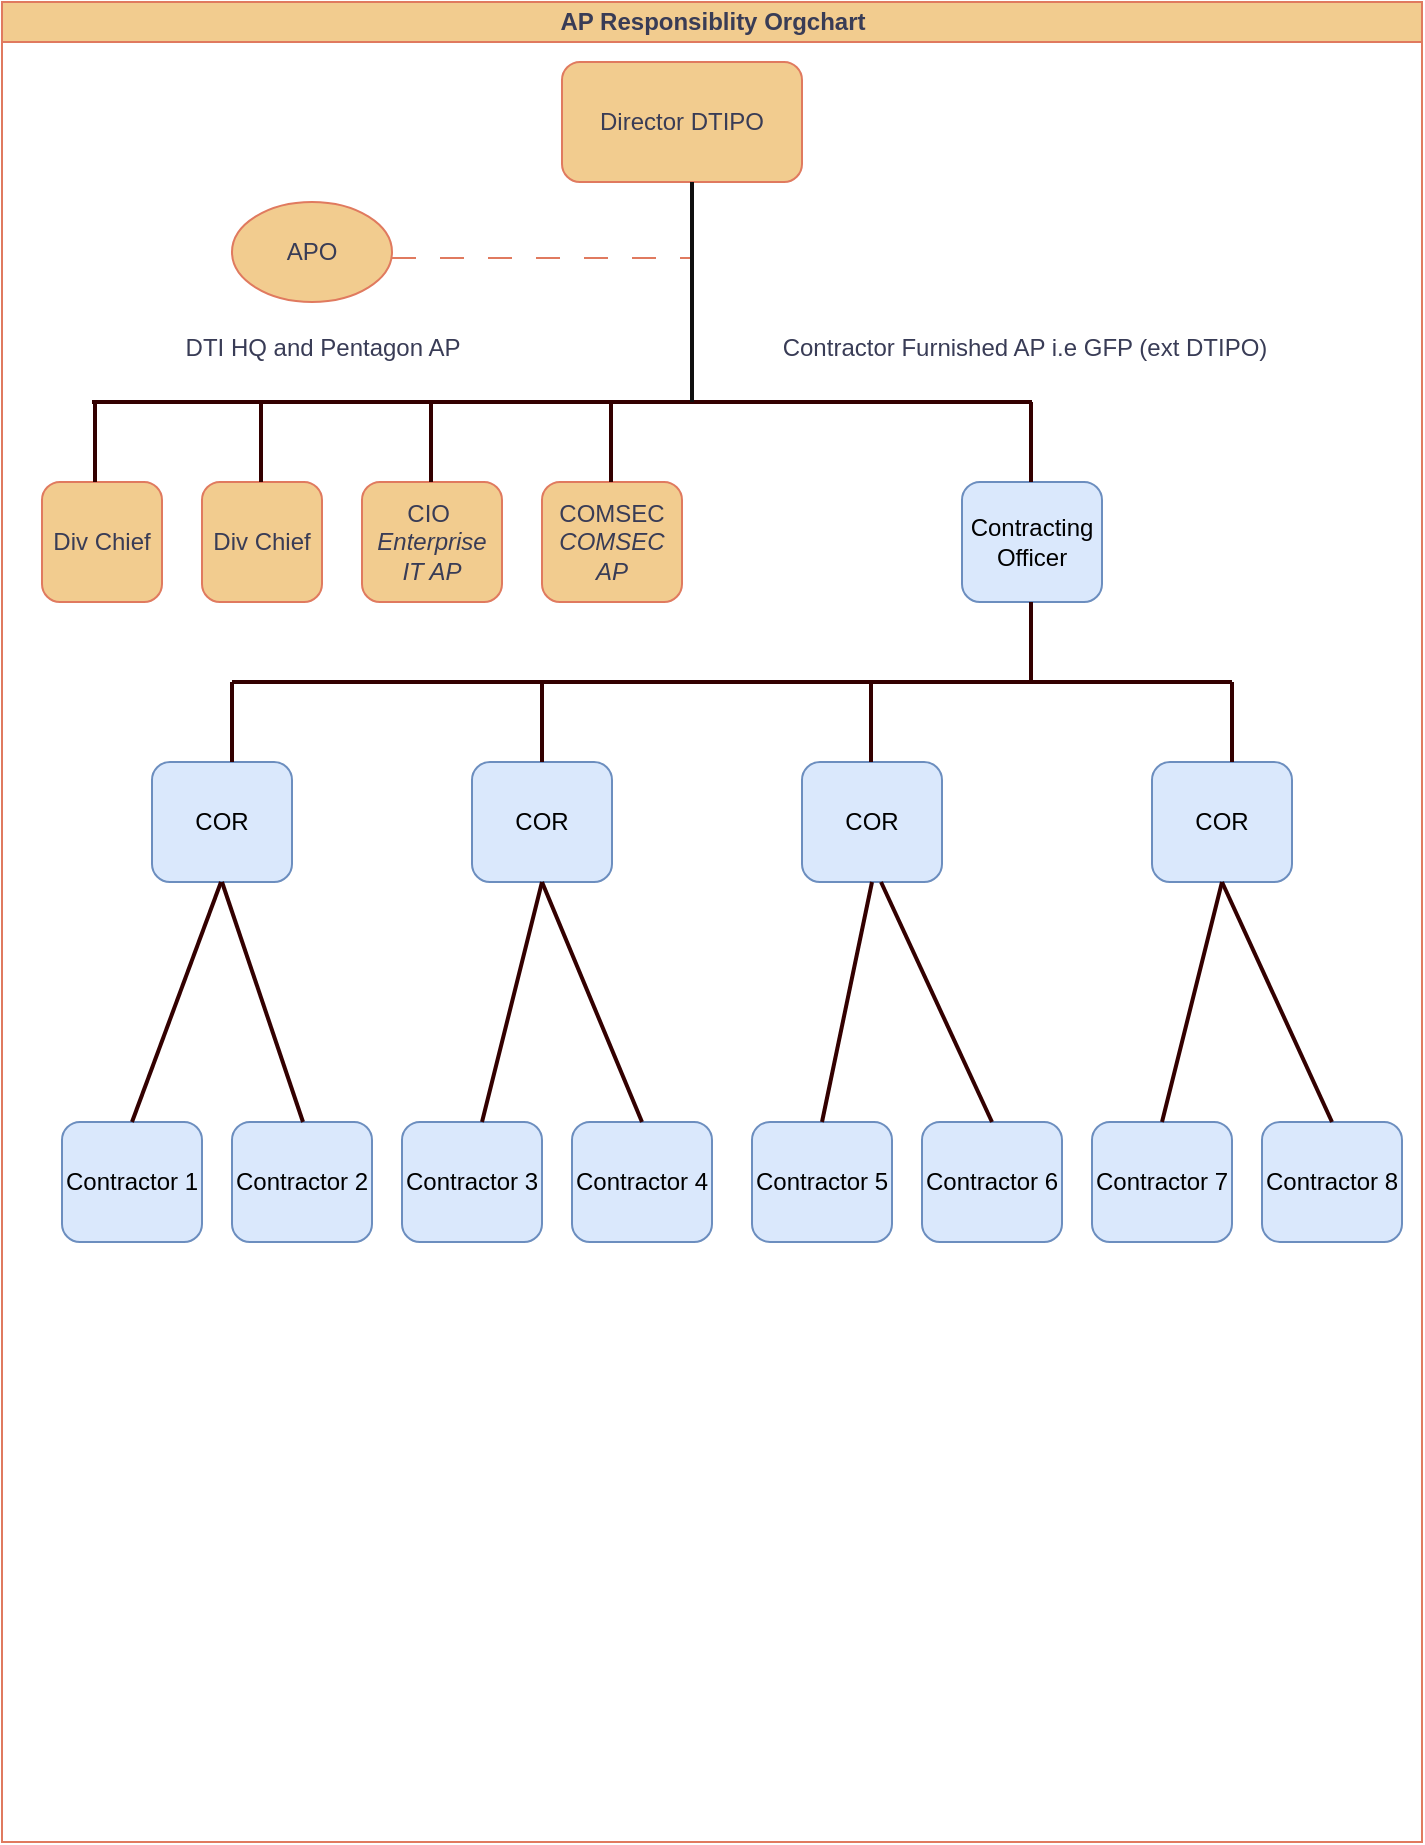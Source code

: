<mxfile version="22.0.4" type="github">
  <diagram id="prtHgNgQTEPvFCAcTncT" name="Page-1">
    <mxGraphModel dx="2074" dy="1114" grid="1" gridSize="10" guides="1" tooltips="1" connect="1" arrows="1" fold="1" page="1" pageScale="1" pageWidth="827" pageHeight="1169" math="0" shadow="0">
      <root>
        <mxCell id="0" />
        <mxCell id="1" parent="0" />
        <mxCell id="dNxyNK7c78bLwvsdeMH5-11" value="AP Responsiblity Orgchart" style="swimlane;html=1;startSize=20;horizontal=1;containerType=tree;glass=0;labelBackgroundColor=none;fillColor=#F2CC8F;strokeColor=#E07A5F;fontColor=#393C56;" parent="1" vertex="1">
          <mxGeometry x="45" y="80" width="710" height="920" as="geometry" />
        </mxCell>
        <mxCell id="dzPAx5SlECVa3Kq1UbUI-2" value="Director DTIPO" style="rounded=1;whiteSpace=wrap;html=1;labelBackgroundColor=none;fillColor=#F2CC8F;strokeColor=#E07A5F;fontColor=#393C56;" vertex="1" parent="dNxyNK7c78bLwvsdeMH5-11">
          <mxGeometry x="280" y="30" width="120" height="60" as="geometry" />
        </mxCell>
        <mxCell id="dzPAx5SlECVa3Kq1UbUI-3" value="Div Chief" style="rounded=1;whiteSpace=wrap;html=1;labelBackgroundColor=none;fillColor=#F2CC8F;strokeColor=#E07A5F;fontColor=#393C56;" vertex="1" parent="dNxyNK7c78bLwvsdeMH5-11">
          <mxGeometry x="20" y="240" width="60" height="60" as="geometry" />
        </mxCell>
        <mxCell id="dzPAx5SlECVa3Kq1UbUI-4" value="Div Chief" style="rounded=1;whiteSpace=wrap;html=1;labelBackgroundColor=none;fillColor=#F2CC8F;strokeColor=#E07A5F;fontColor=#393C56;" vertex="1" parent="dNxyNK7c78bLwvsdeMH5-11">
          <mxGeometry x="100" y="240" width="60" height="60" as="geometry" />
        </mxCell>
        <mxCell id="dzPAx5SlECVa3Kq1UbUI-5" value="CIO&amp;nbsp;&lt;br&gt;&lt;i&gt;Enterprise IT AP&lt;/i&gt;" style="rounded=1;whiteSpace=wrap;html=1;labelBackgroundColor=none;fillColor=#F2CC8F;strokeColor=#E07A5F;fontColor=#393C56;" vertex="1" parent="dNxyNK7c78bLwvsdeMH5-11">
          <mxGeometry x="180" y="240" width="70" height="60" as="geometry" />
        </mxCell>
        <mxCell id="dzPAx5SlECVa3Kq1UbUI-7" value="COMSEC&lt;br&gt;&lt;i&gt;COMSEC AP&lt;/i&gt;" style="rounded=1;whiteSpace=wrap;html=1;labelBackgroundColor=none;fillColor=#F2CC8F;strokeColor=#E07A5F;fontColor=#393C56;" vertex="1" parent="dNxyNK7c78bLwvsdeMH5-11">
          <mxGeometry x="270" y="240" width="70" height="60" as="geometry" />
        </mxCell>
        <mxCell id="dzPAx5SlECVa3Kq1UbUI-8" value="Contracting Officer" style="rounded=1;whiteSpace=wrap;html=1;labelBackgroundColor=none;fillColor=#dae8fc;strokeColor=#6c8ebf;" vertex="1" parent="dNxyNK7c78bLwvsdeMH5-11">
          <mxGeometry x="480" y="240" width="70" height="60" as="geometry" />
        </mxCell>
        <mxCell id="dzPAx5SlECVa3Kq1UbUI-11" value="" style="endArrow=none;html=1;rounded=0;strokeWidth=2;labelBackgroundColor=none;strokeColor=#330000;fontColor=default;" edge="1" parent="dNxyNK7c78bLwvsdeMH5-11">
          <mxGeometry width="50" height="50" relative="1" as="geometry">
            <mxPoint x="45" y="200" as="sourcePoint" />
            <mxPoint x="515" y="200" as="targetPoint" />
            <Array as="points">
              <mxPoint x="110" y="200" />
            </Array>
          </mxGeometry>
        </mxCell>
        <mxCell id="dzPAx5SlECVa3Kq1UbUI-12" value="APO" style="ellipse;whiteSpace=wrap;html=1;labelBackgroundColor=none;fillColor=#F2CC8F;strokeColor=#E07A5F;fontColor=#393C56;" vertex="1" parent="dNxyNK7c78bLwvsdeMH5-11">
          <mxGeometry x="115" y="100" width="80" height="50" as="geometry" />
        </mxCell>
        <mxCell id="dzPAx5SlECVa3Kq1UbUI-14" value="" style="endArrow=none;html=1;rounded=0;dashed=1;dashPattern=12 12;labelBackgroundColor=none;strokeColor=#E07A5F;fontColor=default;" edge="1" parent="dNxyNK7c78bLwvsdeMH5-11">
          <mxGeometry width="50" height="50" relative="1" as="geometry">
            <mxPoint x="195" y="128" as="sourcePoint" />
            <mxPoint x="345" y="128" as="targetPoint" />
          </mxGeometry>
        </mxCell>
        <mxCell id="dzPAx5SlECVa3Kq1UbUI-15" value="" style="endArrow=none;html=1;rounded=0;strokeWidth=2;labelBackgroundColor=none;strokeColor=#0f0f0f;fontColor=default;" edge="1" parent="dNxyNK7c78bLwvsdeMH5-11">
          <mxGeometry width="50" height="50" relative="1" as="geometry">
            <mxPoint x="345" y="90" as="sourcePoint" />
            <mxPoint x="345" y="200" as="targetPoint" />
          </mxGeometry>
        </mxCell>
        <mxCell id="dzPAx5SlECVa3Kq1UbUI-16" value="DTI HQ and Pentagon AP" style="text;html=1;align=center;verticalAlign=middle;resizable=0;points=[];autosize=1;strokeColor=none;fillColor=none;labelBackgroundColor=none;fontColor=#393C56;" vertex="1" parent="dNxyNK7c78bLwvsdeMH5-11">
          <mxGeometry x="80" y="158" width="160" height="30" as="geometry" />
        </mxCell>
        <mxCell id="dzPAx5SlECVa3Kq1UbUI-18" value="" style="endArrow=none;html=1;rounded=0;strokeWidth=2;labelBackgroundColor=none;strokeColor=#330000;fontColor=default;" edge="1" parent="dNxyNK7c78bLwvsdeMH5-11">
          <mxGeometry width="50" height="50" relative="1" as="geometry">
            <mxPoint x="46.5" y="240" as="sourcePoint" />
            <mxPoint x="46.5" y="200" as="targetPoint" />
          </mxGeometry>
        </mxCell>
        <mxCell id="dzPAx5SlECVa3Kq1UbUI-19" value="" style="endArrow=none;html=1;rounded=0;strokeWidth=2;labelBackgroundColor=none;strokeColor=#330000;fontColor=default;" edge="1" parent="dNxyNK7c78bLwvsdeMH5-11">
          <mxGeometry width="50" height="50" relative="1" as="geometry">
            <mxPoint x="129.5" y="240" as="sourcePoint" />
            <mxPoint x="129.5" y="200" as="targetPoint" />
          </mxGeometry>
        </mxCell>
        <mxCell id="dzPAx5SlECVa3Kq1UbUI-20" value="" style="endArrow=none;html=1;rounded=0;strokeWidth=2;labelBackgroundColor=none;strokeColor=#330000;fontColor=default;" edge="1" parent="dNxyNK7c78bLwvsdeMH5-11">
          <mxGeometry width="50" height="50" relative="1" as="geometry">
            <mxPoint x="214.5" y="240" as="sourcePoint" />
            <mxPoint x="214.5" y="200" as="targetPoint" />
          </mxGeometry>
        </mxCell>
        <mxCell id="dzPAx5SlECVa3Kq1UbUI-21" value="" style="endArrow=none;html=1;rounded=0;strokeWidth=2;labelBackgroundColor=none;strokeColor=#330000;fontColor=default;" edge="1" parent="dNxyNK7c78bLwvsdeMH5-11">
          <mxGeometry width="50" height="50" relative="1" as="geometry">
            <mxPoint x="304.5" y="240" as="sourcePoint" />
            <mxPoint x="304.5" y="200" as="targetPoint" />
          </mxGeometry>
        </mxCell>
        <mxCell id="dzPAx5SlECVa3Kq1UbUI-22" value="" style="endArrow=none;html=1;rounded=0;strokeWidth=2;labelBackgroundColor=none;strokeColor=#330000;fontColor=default;" edge="1" parent="dNxyNK7c78bLwvsdeMH5-11">
          <mxGeometry width="50" height="50" relative="1" as="geometry">
            <mxPoint x="514.5" y="240" as="sourcePoint" />
            <mxPoint x="514.5" y="200" as="targetPoint" />
          </mxGeometry>
        </mxCell>
        <mxCell id="dzPAx5SlECVa3Kq1UbUI-23" value="Contractor 1" style="rounded=1;whiteSpace=wrap;html=1;labelBackgroundColor=none;fillColor=#dae8fc;strokeColor=#6c8ebf;" vertex="1" parent="dNxyNK7c78bLwvsdeMH5-11">
          <mxGeometry x="30" y="560" width="70" height="60" as="geometry" />
        </mxCell>
        <mxCell id="dzPAx5SlECVa3Kq1UbUI-24" value="Contractor 2" style="rounded=1;whiteSpace=wrap;html=1;labelBackgroundColor=none;fillColor=#dae8fc;strokeColor=#6c8ebf;" vertex="1" parent="dNxyNK7c78bLwvsdeMH5-11">
          <mxGeometry x="115" y="560" width="70" height="60" as="geometry" />
        </mxCell>
        <mxCell id="dzPAx5SlECVa3Kq1UbUI-25" value="Contractor 3" style="rounded=1;whiteSpace=wrap;html=1;labelBackgroundColor=none;fillColor=#dae8fc;strokeColor=#6c8ebf;" vertex="1" parent="dNxyNK7c78bLwvsdeMH5-11">
          <mxGeometry x="200" y="560" width="70" height="60" as="geometry" />
        </mxCell>
        <mxCell id="dzPAx5SlECVa3Kq1UbUI-26" value="Contractor 4" style="rounded=1;whiteSpace=wrap;html=1;labelBackgroundColor=none;fillColor=#dae8fc;strokeColor=#6c8ebf;" vertex="1" parent="dNxyNK7c78bLwvsdeMH5-11">
          <mxGeometry x="285" y="560" width="70" height="60" as="geometry" />
        </mxCell>
        <mxCell id="dzPAx5SlECVa3Kq1UbUI-27" value="COR" style="rounded=1;whiteSpace=wrap;html=1;labelBackgroundColor=none;fillColor=#dae8fc;strokeColor=#6c8ebf;" vertex="1" parent="dNxyNK7c78bLwvsdeMH5-11">
          <mxGeometry x="75" y="380" width="70" height="60" as="geometry" />
        </mxCell>
        <mxCell id="dzPAx5SlECVa3Kq1UbUI-28" value="COR" style="rounded=1;whiteSpace=wrap;html=1;labelBackgroundColor=none;fillColor=#dae8fc;strokeColor=#6c8ebf;" vertex="1" parent="dNxyNK7c78bLwvsdeMH5-11">
          <mxGeometry x="235" y="380" width="70" height="60" as="geometry" />
        </mxCell>
        <mxCell id="dzPAx5SlECVa3Kq1UbUI-29" value="COR" style="rounded=1;whiteSpace=wrap;html=1;labelBackgroundColor=none;fillColor=#dae8fc;strokeColor=#6c8ebf;" vertex="1" parent="dNxyNK7c78bLwvsdeMH5-11">
          <mxGeometry x="400" y="380" width="70" height="60" as="geometry" />
        </mxCell>
        <mxCell id="dzPAx5SlECVa3Kq1UbUI-30" value="COR" style="rounded=1;whiteSpace=wrap;html=1;labelBackgroundColor=none;fillColor=#dae8fc;strokeColor=#6c8ebf;" vertex="1" parent="dNxyNK7c78bLwvsdeMH5-11">
          <mxGeometry x="575" y="380" width="70" height="60" as="geometry" />
        </mxCell>
        <mxCell id="dzPAx5SlECVa3Kq1UbUI-31" value="Contractor 5" style="rounded=1;whiteSpace=wrap;html=1;labelBackgroundColor=none;fillColor=#dae8fc;strokeColor=#6c8ebf;" vertex="1" parent="dNxyNK7c78bLwvsdeMH5-11">
          <mxGeometry x="375" y="560" width="70" height="60" as="geometry" />
        </mxCell>
        <mxCell id="dzPAx5SlECVa3Kq1UbUI-32" value="Contractor 6" style="rounded=1;whiteSpace=wrap;html=1;labelBackgroundColor=none;fillColor=#dae8fc;strokeColor=#6c8ebf;" vertex="1" parent="dNxyNK7c78bLwvsdeMH5-11">
          <mxGeometry x="460" y="560" width="70" height="60" as="geometry" />
        </mxCell>
        <mxCell id="dzPAx5SlECVa3Kq1UbUI-33" value="Contractor 7" style="rounded=1;whiteSpace=wrap;html=1;labelBackgroundColor=none;fillColor=#dae8fc;strokeColor=#6c8ebf;" vertex="1" parent="dNxyNK7c78bLwvsdeMH5-11">
          <mxGeometry x="545" y="560" width="70" height="60" as="geometry" />
        </mxCell>
        <mxCell id="dzPAx5SlECVa3Kq1UbUI-34" value="Contractor 8" style="rounded=1;whiteSpace=wrap;html=1;labelBackgroundColor=none;fillColor=#dae8fc;strokeColor=#6c8ebf;" vertex="1" parent="dNxyNK7c78bLwvsdeMH5-11">
          <mxGeometry x="630" y="560" width="70" height="60" as="geometry" />
        </mxCell>
        <mxCell id="dzPAx5SlECVa3Kq1UbUI-36" value="" style="endArrow=none;html=1;rounded=0;strokeWidth=2;labelBackgroundColor=none;strokeColor=#330000;fontColor=default;" edge="1" parent="dNxyNK7c78bLwvsdeMH5-11">
          <mxGeometry width="50" height="50" relative="1" as="geometry">
            <mxPoint x="115" y="340" as="sourcePoint" />
            <mxPoint x="615" y="340" as="targetPoint" />
            <Array as="points">
              <mxPoint x="145" y="340" />
            </Array>
          </mxGeometry>
        </mxCell>
        <mxCell id="dzPAx5SlECVa3Kq1UbUI-37" value="" style="endArrow=none;html=1;rounded=0;strokeWidth=2;labelBackgroundColor=none;strokeColor=#330000;fontColor=default;" edge="1" parent="dNxyNK7c78bLwvsdeMH5-11">
          <mxGeometry width="50" height="50" relative="1" as="geometry">
            <mxPoint x="514.5" y="340" as="sourcePoint" />
            <mxPoint x="514.5" y="300" as="targetPoint" />
          </mxGeometry>
        </mxCell>
        <mxCell id="dzPAx5SlECVa3Kq1UbUI-40" value="" style="endArrow=none;html=1;rounded=0;strokeWidth=2;labelBackgroundColor=none;strokeColor=#330000;fontColor=default;" edge="1" parent="dNxyNK7c78bLwvsdeMH5-11">
          <mxGeometry width="50" height="50" relative="1" as="geometry">
            <mxPoint x="615" y="380" as="sourcePoint" />
            <mxPoint x="615" y="340" as="targetPoint" />
          </mxGeometry>
        </mxCell>
        <mxCell id="dzPAx5SlECVa3Kq1UbUI-38" value="" style="endArrow=none;html=1;rounded=0;strokeWidth=2;labelBackgroundColor=none;strokeColor=#330000;fontColor=default;" edge="1" parent="dNxyNK7c78bLwvsdeMH5-11">
          <mxGeometry width="50" height="50" relative="1" as="geometry">
            <mxPoint x="115" y="380" as="sourcePoint" />
            <mxPoint x="115" y="340" as="targetPoint" />
          </mxGeometry>
        </mxCell>
        <mxCell id="dzPAx5SlECVa3Kq1UbUI-39" value="" style="endArrow=none;html=1;rounded=0;strokeWidth=2;labelBackgroundColor=none;strokeColor=#330000;fontColor=default;" edge="1" parent="dNxyNK7c78bLwvsdeMH5-11">
          <mxGeometry width="50" height="50" relative="1" as="geometry">
            <mxPoint x="270" y="380" as="sourcePoint" />
            <mxPoint x="270" y="340" as="targetPoint" />
          </mxGeometry>
        </mxCell>
        <mxCell id="dzPAx5SlECVa3Kq1UbUI-41" value="" style="endArrow=none;html=1;rounded=0;strokeWidth=2;labelBackgroundColor=none;strokeColor=#330000;fontColor=default;" edge="1" parent="dNxyNK7c78bLwvsdeMH5-11">
          <mxGeometry width="50" height="50" relative="1" as="geometry">
            <mxPoint x="434.5" y="380" as="sourcePoint" />
            <mxPoint x="434.5" y="340" as="targetPoint" />
          </mxGeometry>
        </mxCell>
        <mxCell id="dzPAx5SlECVa3Kq1UbUI-42" value="" style="endArrow=none;html=1;rounded=0;exitX=0.5;exitY=0;exitDx=0;exitDy=0;labelBackgroundColor=none;strokeColor=#330000;fontColor=default;strokeWidth=2;" edge="1" parent="dNxyNK7c78bLwvsdeMH5-11" source="dzPAx5SlECVa3Kq1UbUI-23">
          <mxGeometry width="50" height="50" relative="1" as="geometry">
            <mxPoint x="109.5" y="530" as="sourcePoint" />
            <mxPoint x="109.5" y="440" as="targetPoint" />
          </mxGeometry>
        </mxCell>
        <mxCell id="dzPAx5SlECVa3Kq1UbUI-43" value="" style="endArrow=none;html=1;rounded=0;exitX=0.5;exitY=0;exitDx=0;exitDy=0;entryX=0.5;entryY=1;entryDx=0;entryDy=0;labelBackgroundColor=none;strokeColor=#330000;fontColor=default;strokeWidth=2;" edge="1" parent="dNxyNK7c78bLwvsdeMH5-11" target="dzPAx5SlECVa3Kq1UbUI-27">
          <mxGeometry width="50" height="50" relative="1" as="geometry">
            <mxPoint x="150.5" y="560" as="sourcePoint" />
            <mxPoint x="195" y="440" as="targetPoint" />
          </mxGeometry>
        </mxCell>
        <mxCell id="dzPAx5SlECVa3Kq1UbUI-44" value="" style="endArrow=none;html=1;rounded=0;exitX=0.5;exitY=0;exitDx=0;exitDy=0;entryX=0.5;entryY=1;entryDx=0;entryDy=0;labelBackgroundColor=none;strokeColor=#330000;fontColor=default;strokeWidth=2;" edge="1" parent="dNxyNK7c78bLwvsdeMH5-11" target="dzPAx5SlECVa3Kq1UbUI-28">
          <mxGeometry width="50" height="50" relative="1" as="geometry">
            <mxPoint x="240" y="560" as="sourcePoint" />
            <mxPoint x="284.5" y="440" as="targetPoint" />
          </mxGeometry>
        </mxCell>
        <mxCell id="dzPAx5SlECVa3Kq1UbUI-45" value="" style="endArrow=none;html=1;rounded=0;exitX=0.5;exitY=0;exitDx=0;exitDy=0;entryX=0.5;entryY=1;entryDx=0;entryDy=0;labelBackgroundColor=none;strokeColor=#330000;fontColor=default;strokeWidth=2;" edge="1" parent="dNxyNK7c78bLwvsdeMH5-11" source="dzPAx5SlECVa3Kq1UbUI-31" target="dzPAx5SlECVa3Kq1UbUI-29">
          <mxGeometry width="50" height="50" relative="1" as="geometry">
            <mxPoint x="395" y="560" as="sourcePoint" />
            <mxPoint x="439.5" y="440" as="targetPoint" />
          </mxGeometry>
        </mxCell>
        <mxCell id="dzPAx5SlECVa3Kq1UbUI-46" value="" style="endArrow=none;html=1;rounded=0;exitX=0.5;exitY=0;exitDx=0;exitDy=0;entryX=0.5;entryY=1;entryDx=0;entryDy=0;labelBackgroundColor=none;strokeColor=#330000;fontColor=default;strokeWidth=2;" edge="1" parent="dNxyNK7c78bLwvsdeMH5-11" source="dzPAx5SlECVa3Kq1UbUI-33" target="dzPAx5SlECVa3Kq1UbUI-30">
          <mxGeometry width="50" height="50" relative="1" as="geometry">
            <mxPoint x="570.5" y="560" as="sourcePoint" />
            <mxPoint x="615" y="440" as="targetPoint" />
          </mxGeometry>
        </mxCell>
        <mxCell id="dzPAx5SlECVa3Kq1UbUI-47" value="" style="endArrow=none;html=1;rounded=0;exitX=0.5;exitY=0;exitDx=0;exitDy=0;entryX=0.5;entryY=1;entryDx=0;entryDy=0;labelBackgroundColor=none;strokeColor=#330000;fontColor=default;strokeWidth=2;" edge="1" parent="dNxyNK7c78bLwvsdeMH5-11" source="dzPAx5SlECVa3Kq1UbUI-26">
          <mxGeometry width="50" height="50" relative="1" as="geometry">
            <mxPoint x="310.5" y="560" as="sourcePoint" />
            <mxPoint x="270" y="440" as="targetPoint" />
          </mxGeometry>
        </mxCell>
        <mxCell id="dzPAx5SlECVa3Kq1UbUI-48" value="" style="endArrow=none;html=1;rounded=0;exitX=0.5;exitY=0;exitDx=0;exitDy=0;entryX=0.5;entryY=1;entryDx=0;entryDy=0;labelBackgroundColor=none;strokeColor=#330000;fontColor=default;strokeWidth=2;" edge="1" parent="dNxyNK7c78bLwvsdeMH5-11" source="dzPAx5SlECVa3Kq1UbUI-32">
          <mxGeometry width="50" height="50" relative="1" as="geometry">
            <mxPoint x="480" y="560" as="sourcePoint" />
            <mxPoint x="439.5" y="440" as="targetPoint" />
          </mxGeometry>
        </mxCell>
        <mxCell id="dzPAx5SlECVa3Kq1UbUI-49" value="" style="endArrow=none;html=1;rounded=0;exitX=0.5;exitY=0;exitDx=0;exitDy=0;entryX=0.5;entryY=1;entryDx=0;entryDy=0;labelBackgroundColor=none;strokeColor=#330000;fontColor=default;strokeWidth=2;" edge="1" parent="dNxyNK7c78bLwvsdeMH5-11" source="dzPAx5SlECVa3Kq1UbUI-34" target="dzPAx5SlECVa3Kq1UbUI-30">
          <mxGeometry width="50" height="50" relative="1" as="geometry">
            <mxPoint x="655.5" y="560" as="sourcePoint" />
            <mxPoint x="615" y="440" as="targetPoint" />
          </mxGeometry>
        </mxCell>
        <mxCell id="dzPAx5SlECVa3Kq1UbUI-17" value="Contractor Furnished AP i.e GFP (ext DTIPO)" style="text;html=1;align=center;verticalAlign=middle;resizable=0;points=[];autosize=1;strokeColor=none;fillColor=none;labelBackgroundColor=none;fontColor=#393C56;" vertex="1" parent="1">
          <mxGeometry x="421" y="238" width="270" height="30" as="geometry" />
        </mxCell>
      </root>
    </mxGraphModel>
  </diagram>
</mxfile>
